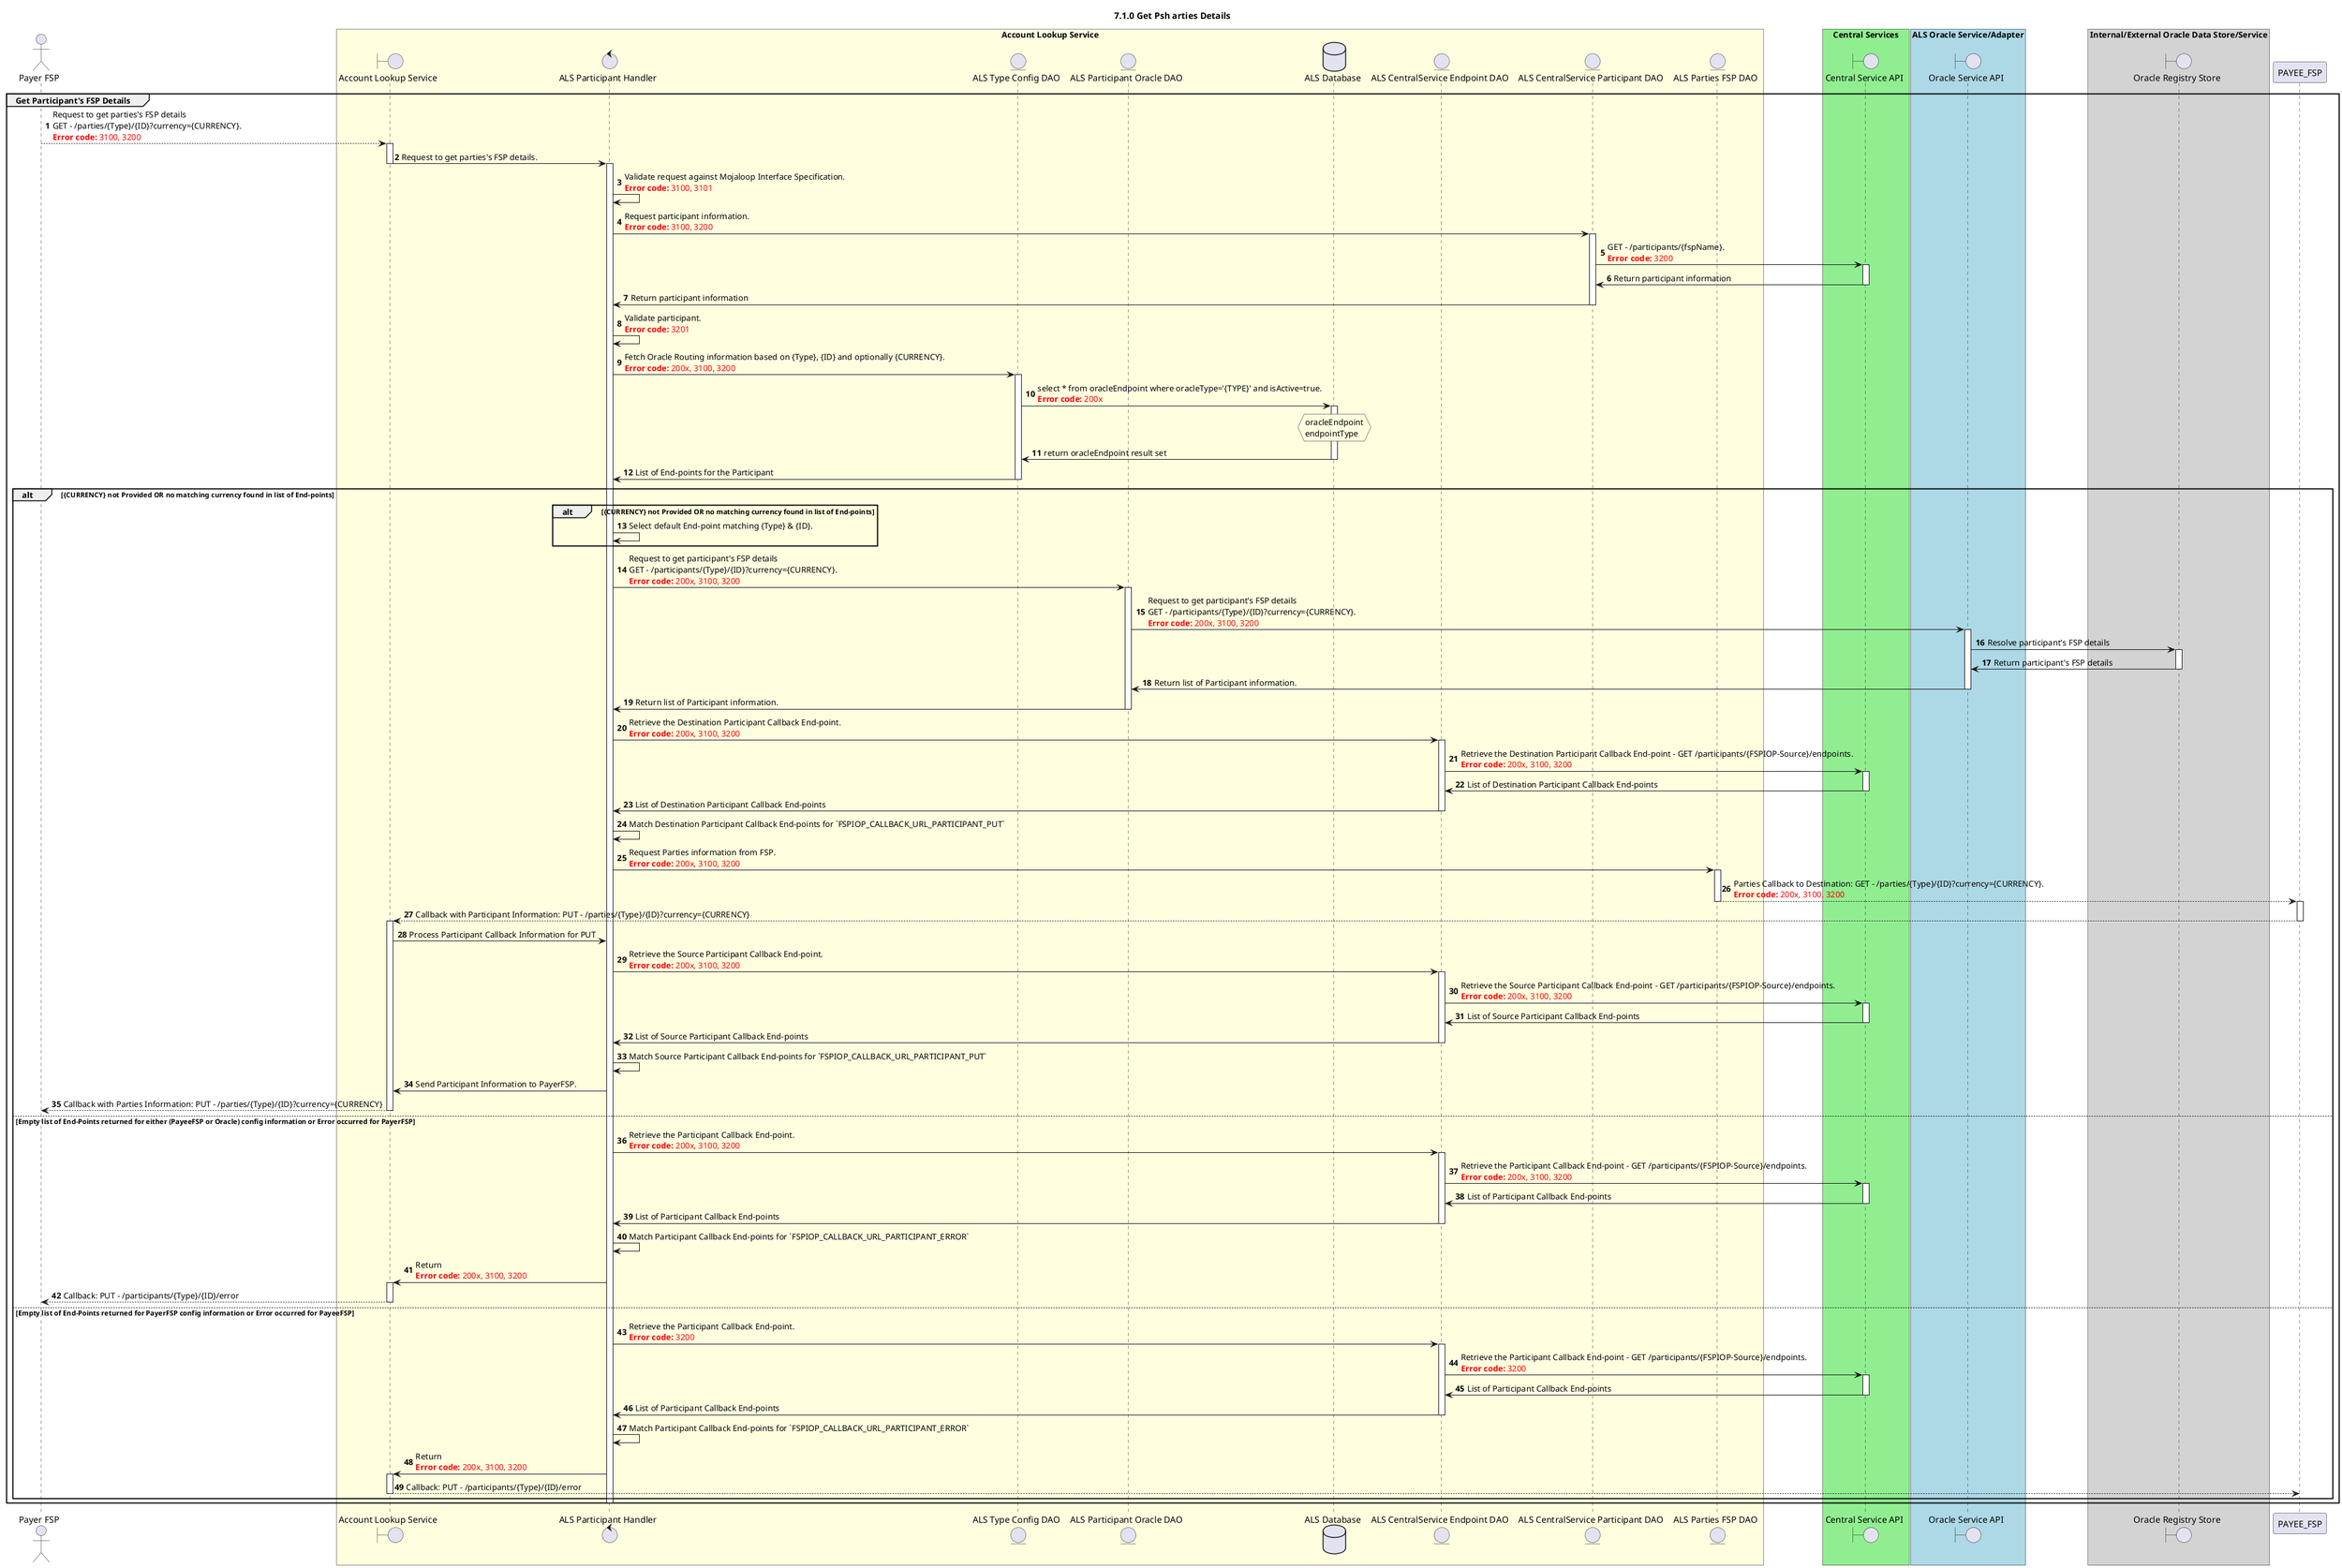 /'*****
 License
 --------------
 Copyright © 2017 Bill & Melinda Gates Foundation
 The Mojaloop files are made available by the Bill & Melinda Gates Foundation under the Apache License, Version 2.0 (the "License") and you may not use these files except in compliance with the License. You may obtain a copy of the License at
 http://www.apache.org/licenses/LICENSE-2.0
 Unless required by applicable law or agreed to in writing, the Mojaloop files are distributed on an "AS IS" BASIS, WITHOUT WARRANTIES OR CONDITIONS OF ANY KIND, either express or implied. See the License for the specific language governing permissions and limitations under the License.
 Contributors
 --------------
 This is the official list of the Mojaloop project contributors for this file.
 Names of the original copyright holders (individuals or organizations)
 should be listed with a '*' in the first column. People who have
 contributed from an organization can be listed under the organization
 that actually holds the copyright for their contributions (see the
 Gates Foundation organization for an example). Those individuals should have
 their names indented and be marked with a '-'. Email address can be added
 optionally within square brackets <email>.
 * Gates Foundation
 - Name Surname <name.surname@gatesfoundation.com>

 * Rajiv Mothilal <rajiv.mothilal@modusbox.com>
 --------------
 ******'/


@startuml
' declate title
title 7.1.0 Get Psh arties Details

autonumber
' Actor Keys:
' boundary - APIs/Interfaces, etc
' entity - Database Access Objects
' database - Database Persistance Store

' declare actors
actor "Payer FSP" as PAYER_FSP
boundary "Account Lookup Service" as ALS_API
control "ALS Participant Handler" as ALS_PARTICIPANT_HANDLER
entity "ALS Type Config DAO" as ALS_TYPE_ENDPOINT_CONFIG_DAO
entity "ALS CentralService Endpoint DAO" as ALS_CENTRALSERVICE_ENDPOINT_CONFIG_DAO
entity "ALS CentralService Participant DAO" as ALS_CENTRALSERVICE_PARTICIPANT_DAO
entity "ALS Participant Oracle DAO" as ALS_PARTICIPANT_ORACLE_DAO
entity "ALS Parties FSP DAO" as ALS_PARTIES_FSP_DAO
entity "ALS Participant End-Point Oracle DAO" as ALS_PARTICIPANT_ORACLE_DAO
database "ALS Database" as ALS_DB
boundary "Oracle Service API" as ORACLE_API
boundary "Oracle Registry Store" as ORACLE_STORE
boundary "Central Service API" as CENTRALSERVICE_API

box "Account Lookup Service" #LightYellow
participant ALS_API
participant ALS_PARTICIPANT_HANDLER
participant ALS_TYPE_ENDPOINT_CONFIG_DAO
participant ALS_PARTICIPANT_ORACLE_DAO
participant ALS_DB
participant ALS_CENTRALSERVICE_ENDPOINT_CONFIG_DAO
participant ALS_CENTRALSERVICE_PARTICIPANT_DAO
participant ALS_PARTIES_FSP_DAO
end box

box "Central Services" #LightGreen
participant CENTRALSERVICE_API
end box

box "ALS Oracle Service/Adapter" #LightBlue
participant ORACLE_API
end box

box "Internal/External Oracle Data Store/Service" #LightGrey
participant ORACLE_STORE
end box

' START OF FLOW

group Get Participant's FSP Details
    PAYER_FSP --> ALS_API: Request to get parties's FSP details \nGET - /parties/{Type}/{ID}?currency={CURRENCY}. \n<color #FF0000><b>Error code:</b> 3100, 3200</color>
    activate ALS_API
    ALS_API -> ALS_PARTICIPANT_HANDLER: Request to get parties's FSP details.
    deactivate ALS_API
    activate ALS_PARTICIPANT_HANDLER

    ALS_PARTICIPANT_HANDLER -> ALS_PARTICIPANT_HANDLER: Validate request against Mojaloop Interface Specification. \n<color #FF0000><b>Error code:</b> 3100, 3101</color>

    '********************* Validate Participant - START ************************

    ALS_PARTICIPANT_HANDLER -> ALS_CENTRALSERVICE_PARTICIPANT_DAO: Request participant information. \n<color #FF0000><b>Error code:</b> 3100, 3200</color>
    activate ALS_CENTRALSERVICE_PARTICIPANT_DAO

    ALS_CENTRALSERVICE_PARTICIPANT_DAO -> CENTRALSERVICE_API: GET - /participants/{fspName}. \n<color #FF0000><b>Error code:</b> 3200</color>
    activate CENTRALSERVICE_API
    CENTRALSERVICE_API -> ALS_CENTRALSERVICE_PARTICIPANT_DAO: Return participant information
    deactivate CENTRALSERVICE_API

    ALS_CENTRALSERVICE_PARTICIPANT_DAO -> ALS_PARTICIPANT_HANDLER: Return participant information

    deactivate ALS_CENTRALSERVICE_PARTICIPANT_DAO

    ALS_PARTICIPANT_HANDLER -> ALS_PARTICIPANT_HANDLER: Validate participant. \n<color #FF0000><b>Error code:</b> 3201</color>

    '********************* Validate Participant - END ************************


    '********************* Retrieve Oracle Routing Information - START ************************

    ALS_PARTICIPANT_HANDLER -> ALS_TYPE_ENDPOINT_CONFIG_DAO: Fetch Oracle Routing information based on {Type}, {ID} and optionally {CURRENCY}. \n<color #FF0000><b>Error code:</b> 200x, 3100, 3200</color>
    activate ALS_TYPE_ENDPOINT_CONFIG_DAO


    ALS_TYPE_ENDPOINT_CONFIG_DAO -> ALS_DB: select * from oracleEndpoint where oracleType='{TYPE}' and isActive=true. \n<color #FF0000><b>Error code:</b> 200x</color>
    activate ALS_DB
        hnote over ALS_DB #lightyellow
                oracleEndpoint
                endpointType
        end note
    ALS_DB -> ALS_TYPE_ENDPOINT_CONFIG_DAO: return oracleEndpoint result set
    deactivate ALS_DB

    ALS_TYPE_ENDPOINT_CONFIG_DAO -> ALS_PARTICIPANT_HANDLER: List of End-points for the Participant
    deactivate ALS_TYPE_ENDPOINT_CONFIG_DAO

    '********************* Retrieve Oracle Routing Information - END ************************

    alt {CURRENCY} not Provided OR no matching currency found in list of End-points

        '********************* Request Oracle Participant Information - START ************************
        alt {CURRENCY} not Provided OR no matching currency found in list of End-points
            ALS_PARTICIPANT_HANDLER -> ALS_PARTICIPANT_HANDLER: Select default End-point matching {Type} & {ID}.
        end alt

        ALS_PARTICIPANT_HANDLER -> ALS_PARTICIPANT_ORACLE_DAO: Request to get participant's FSP details \nGET - /participants/{Type}/{ID}?currency={CURRENCY}. \n<color #FF0000><b>Error code:</b> 200x, 3100, 3200</color>
        activate ALS_PARTICIPANT_ORACLE_DAO
        ALS_PARTICIPANT_ORACLE_DAO -> ORACLE_API: Request to get participant's FSP details \nGET - /participants/{Type}/{ID}?currency={CURRENCY}. \n<color #FF0000><b>Error code:</b> 200x, 3100, 3200</color>
        activate ORACLE_API

        ORACLE_API -> ORACLE_STORE: Resolve participant's FSP details
        activate ORACLE_STORE
        ORACLE_STORE -> ORACLE_API: Return participant's FSP details
        deactivate ORACLE_STORE

        ORACLE_API -> ALS_PARTICIPANT_ORACLE_DAO: Return list of Participant information.
        deactivate ORACLE_API

        ALS_PARTICIPANT_ORACLE_DAO -> ALS_PARTICIPANT_HANDLER: Return list of Participant information.
        deactivate ALS_PARTICIPANT_ORACLE_DAO

        ALS_PARTICIPANT_HANDLER -> ALS_CENTRALSERVICE_ENDPOINT_CONFIG_DAO: Retrieve the Destination Participant Callback End-point. \n<color #FF0000><b>Error code:</b> 200x, 3100, 3200</color>
        activate ALS_CENTRALSERVICE_ENDPOINT_CONFIG_DAO
        ALS_CENTRALSERVICE_ENDPOINT_CONFIG_DAO -> CENTRALSERVICE_API: Retrieve the Destination Participant Callback End-point - GET /participants/{FSPIOP-Source}/endpoints. \n<color #FF0000><b>Error code:</b> 200x, 3100, 3200</color>
        activate CENTRALSERVICE_API
        CENTRALSERVICE_API -> ALS_CENTRALSERVICE_ENDPOINT_CONFIG_DAO: List of Destination Participant Callback End-points
        deactivate CENTRALSERVICE_API
        ALS_CENTRALSERVICE_ENDPOINT_CONFIG_DAO -> ALS_PARTICIPANT_HANDLER: List of Destination Participant Callback End-points
        deactivate ALS_CENTRALSERVICE_ENDPOINT_CONFIG_DAO

        ALS_PARTICIPANT_HANDLER -> ALS_PARTICIPANT_HANDLER: Match Destination Participant Callback End-points for `FSPIOP_CALLBACK_URL_PARTICIPANT_PUT`

        '********************* Request Oracle Participant Information - END ************************

        '********************* Request Parties Information - START ************************

        ALS_PARTICIPANT_HANDLER -> ALS_PARTIES_FSP_DAO: Request Parties information from FSP.\n<color #FF0000><b>Error code:</b> 200x, 3100, 3200</color>

        activate ALS_PARTIES_FSP_DAO
        ALS_PARTIES_FSP_DAO --> PAYEE_FSP: Parties Callback to Destination: GET - /parties/{Type}/{ID}?currency={CURRENCY}. \n<color #FF0000><b>Error code:</b> 200x, 3100, 3200</color>
        deactivate ALS_PARTIES_FSP_DAO
        activate PAYEE_FSP

        PAYEE_FSP --> ALS_API: Callback with Participant Information: PUT - /parties/{Type}/{ID}?currency={CURRENCY}
        deactivate PAYEE_FSP

        activate ALS_API
        ALS_API -> ALS_PARTICIPANT_HANDLER: Process Participant Callback Information for PUT

        ALS_PARTICIPANT_HANDLER -> ALS_CENTRALSERVICE_ENDPOINT_CONFIG_DAO: Retrieve the Source Participant Callback End-point. \n<color #FF0000><b>Error code:</b> 200x, 3100, 3200</color>
        activate ALS_CENTRALSERVICE_ENDPOINT_CONFIG_DAO
        ALS_CENTRALSERVICE_ENDPOINT_CONFIG_DAO -> CENTRALSERVICE_API: Retrieve the Source Participant Callback End-point - GET /participants/{FSPIOP-Source}/endpoints. \n<color #FF0000><b>Error code:</b> 200x, 3100, 3200</color>
        activate CENTRALSERVICE_API
        CENTRALSERVICE_API -> ALS_CENTRALSERVICE_ENDPOINT_CONFIG_DAO: List of Source Participant Callback End-points
        deactivate CENTRALSERVICE_API
        ALS_CENTRALSERVICE_ENDPOINT_CONFIG_DAO -> ALS_PARTICIPANT_HANDLER: List of Source Participant Callback End-points
        deactivate ALS_CENTRALSERVICE_ENDPOINT_CONFIG_DAO

        ALS_PARTICIPANT_HANDLER -> ALS_PARTICIPANT_HANDLER: Match Source Participant Callback End-points for `FSPIOP_CALLBACK_URL_PARTICIPANT_PUT`

        '********************* Request Parties Information - END ************************

        ALS_PARTICIPANT_HANDLER -> ALS_API: Send Participant Information to PayerFSP.

        ALS_API --> PAYER_FSP: Callback with Parties Information: PUT - /parties/{Type}/{ID}?currency={CURRENCY}
        deactivate ALS_API

    else Empty list of End-Points returned for either (PayeeFSP or Oracle) config information or Error occurred for PayerFSP

            ALS_PARTICIPANT_HANDLER -> ALS_CENTRALSERVICE_ENDPOINT_CONFIG_DAO: Retrieve the Participant Callback End-point. \n<color #FF0000><b>Error code:</b> 200x, 3100, 3200</color>
            activate ALS_CENTRALSERVICE_ENDPOINT_CONFIG_DAO
            ALS_CENTRALSERVICE_ENDPOINT_CONFIG_DAO -> CENTRALSERVICE_API: Retrieve the Participant Callback End-point - GET /participants/{FSPIOP-Source}/endpoints. \n<color #FF0000><b>Error code:</b> 200x, 3100, 3200</color>
            activate CENTRALSERVICE_API
            CENTRALSERVICE_API -> ALS_CENTRALSERVICE_ENDPOINT_CONFIG_DAO: List of Participant Callback End-points
            deactivate CENTRALSERVICE_API
            ALS_CENTRALSERVICE_ENDPOINT_CONFIG_DAO -> ALS_PARTICIPANT_HANDLER: List of Participant Callback End-points
            deactivate ALS_CENTRALSERVICE_ENDPOINT_CONFIG_DAO

            ALS_PARTICIPANT_HANDLER -> ALS_PARTICIPANT_HANDLER: Match Participant Callback End-points for `FSPIOP_CALLBACK_URL_PARTICIPANT_ERROR`

        ALS_PARTICIPANT_HANDLER -> ALS_API: Return \n<color #FF0000><b>Error code:</b> 200x, 3100, 3200</color>
        activate ALS_API
        ALS_API --> PAYER_FSP: Callback: PUT - /participants/{Type}/{ID}/error
        deactivate ALS_API
    else Empty list of End-Points returned for PayerFSP config information or Error occurred for PayeeFSP

                ALS_PARTICIPANT_HANDLER -> ALS_CENTRALSERVICE_ENDPOINT_CONFIG_DAO: Retrieve the Participant Callback End-point. \n<color #FF0000><b>Error code:</b> 3200</color>
                activate ALS_CENTRALSERVICE_ENDPOINT_CONFIG_DAO
                ALS_CENTRALSERVICE_ENDPOINT_CONFIG_DAO -> CENTRALSERVICE_API: Retrieve the Participant Callback End-point - GET /participants/{FSPIOP-Source}/endpoints. \n<color #FF0000><b>Error code:</b> 3200</color>
                activate CENTRALSERVICE_API
                CENTRALSERVICE_API -> ALS_CENTRALSERVICE_ENDPOINT_CONFIG_DAO: List of Participant Callback End-points
                deactivate CENTRALSERVICE_API
                ALS_CENTRALSERVICE_ENDPOINT_CONFIG_DAO -> ALS_PARTICIPANT_HANDLER: List of Participant Callback End-points
                deactivate ALS_CENTRALSERVICE_ENDPOINT_CONFIG_DAO

                ALS_PARTICIPANT_HANDLER -> ALS_PARTICIPANT_HANDLER: Match Participant Callback End-points for `FSPIOP_CALLBACK_URL_PARTICIPANT_ERROR`

            ALS_PARTICIPANT_HANDLER -> ALS_API: Return \n<color #FF0000><b>Error code:</b> 200x, 3100, 3200</color>
            activate ALS_API
            ALS_API --> PAYEE_FSP: Callback: PUT - /participants/{Type}/{ID}/error
            deactivate ALS_API
        end alt

    deactivate ALS_PARTICIPANT_HANDLER
end
@enduml
